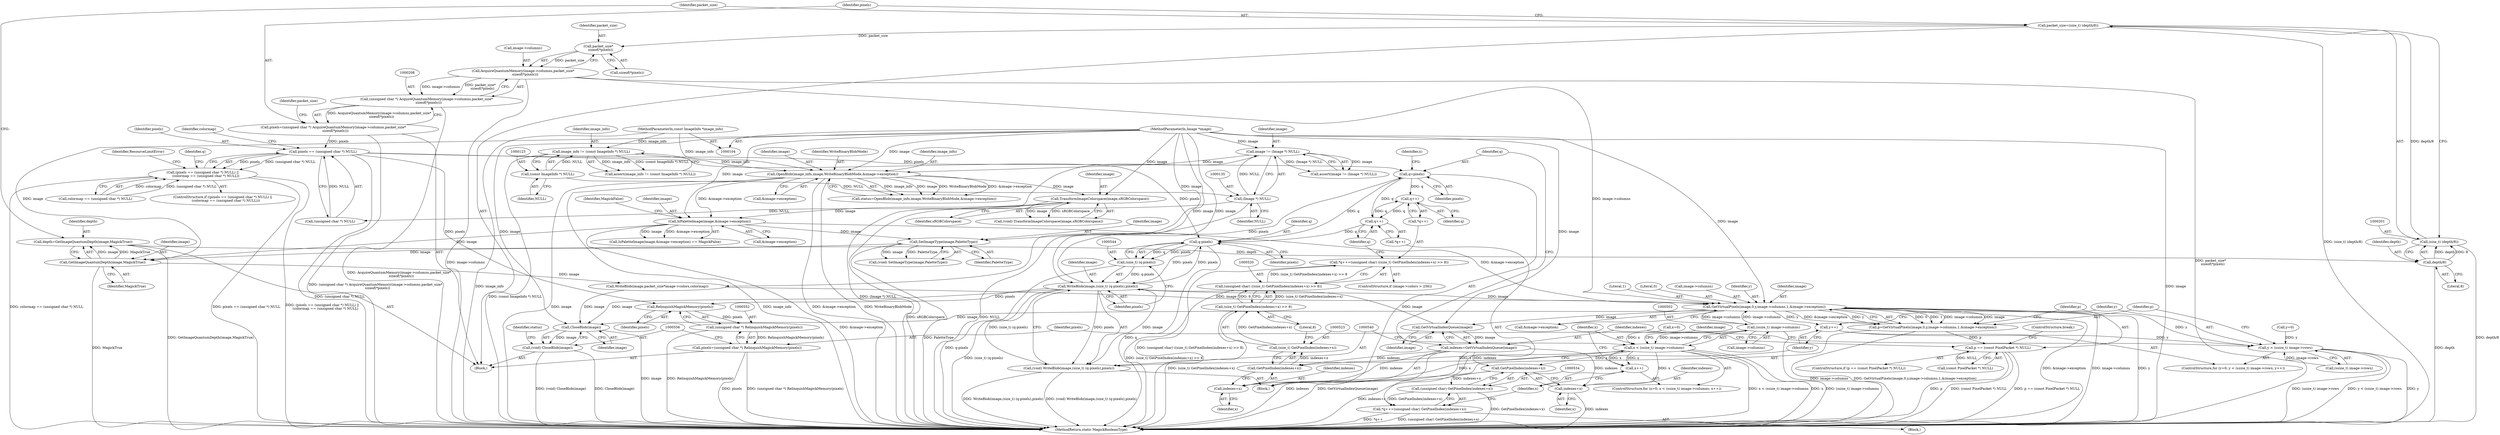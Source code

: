 digraph "0_ImageMagick_10b3823a7619ed22d42764733eb052c4159bc8c1@API" {
"1000213" [label="(Call,packet_size*\n    sizeof(*pixels))"];
"1000198" [label="(Call,packet_size=(size_t) (depth/8))"];
"1000200" [label="(Call,(size_t) (depth/8))"];
"1000202" [label="(Call,depth/8)"];
"1000193" [label="(Call,depth=GetImageQuantumDepth(image,MagickTrue))"];
"1000195" [label="(Call,GetImageQuantumDepth(image,MagickTrue))"];
"1000181" [label="(Call,IsPaletteImage(image,&image->exception))"];
"1000176" [label="(Call,TransformImageColorspace(image,sRGBColorspace))"];
"1000160" [label="(Call,OpenBlob(image_info,image,WriteBinaryBlobMode,&image->exception))"];
"1000120" [label="(Call,image_info != (const ImageInfo *) NULL)"];
"1000105" [label="(MethodParameterIn,const ImageInfo *image_info)"];
"1000122" [label="(Call,(const ImageInfo *) NULL)"];
"1000132" [label="(Call,image != (Image *) NULL)"];
"1000106" [label="(MethodParameterIn,Image *image)"];
"1000134" [label="(Call,(Image *) NULL)"];
"1000190" [label="(Call,SetImageType(image,PaletteType))"];
"1000209" [label="(Call,AcquireQuantumMemory(image->columns,packet_size*\n    sizeof(*pixels)))"];
"1000207" [label="(Call,(unsigned char *) AcquireQuantumMemory(image->columns,packet_size*\n    sizeof(*pixels)))"];
"1000205" [label="(Call,pixels=(unsigned char *) AcquireQuantumMemory(image->columns,packet_size*\n    sizeof(*pixels)))"];
"1000245" [label="(Call,pixels == (unsigned char *) NULL)"];
"1000244" [label="(Call,(pixels == (unsigned char *) NULL) ||\n      (colormap == (unsigned char *) NULL))"];
"1000492" [label="(Call,q=pixels)"];
"1000517" [label="(Call,q++)"];
"1000531" [label="(Call,q++)"];
"1000545" [label="(Call,q-pixels)"];
"1000543" [label="(Call,(size_t) (q-pixels))"];
"1000541" [label="(Call,WriteBlob(image,(size_t) (q-pixels),pixels))"];
"1000469" [label="(Call,GetVirtualPixels(image,0,y,image->columns,1,&image->exception))"];
"1000464" [label="(Call,y++)"];
"1000457" [label="(Call,y < (ssize_t) image->rows)"];
"1000467" [label="(Call,p=GetVirtualPixels(image,0,y,image->columns,1,&image->exception))"];
"1000482" [label="(Call,p == (const PixelPacket *) NULL)"];
"1000490" [label="(Call,GetVirtualIndexQueue(image))"];
"1000488" [label="(Call,indexes=GetVirtualIndexQueue(image))"];
"1000524" [label="(Call,GetPixelIndex(indexes+x))"];
"1000522" [label="(Call,(size_t) GetPixelIndex(indexes+x))"];
"1000521" [label="(Call,(size_t) GetPixelIndex(indexes+x) >> 8)"];
"1000519" [label="(Call,(unsigned char) ((size_t) GetPixelIndex(indexes+x) >> 8))"];
"1000515" [label="(Call,*q++=(unsigned char) ((size_t) GetPixelIndex(indexes+x) >> 8))"];
"1000525" [label="(Call,indexes+x)"];
"1000535" [label="(Call,GetPixelIndex(indexes+x))"];
"1000533" [label="(Call,(unsigned char) GetPixelIndex(indexes+x))"];
"1000529" [label="(Call,*q++=(unsigned char) GetPixelIndex(indexes+x))"];
"1000536" [label="(Call,indexes+x)"];
"1000501" [label="(Call,(ssize_t) image->columns)"];
"1000499" [label="(Call,x < (ssize_t) image->columns)"];
"1000506" [label="(Call,x++)"];
"1000557" [label="(Call,CloseBlob(image))"];
"1000555" [label="(Call,(void) CloseBlob(image))"];
"1000539" [label="(Call,(void) WriteBlob(image,(size_t) (q-pixels),pixels))"];
"1000553" [label="(Call,RelinquishMagickMemory(pixels))"];
"1000551" [label="(Call,(unsigned char *) RelinquishMagickMemory(pixels))"];
"1000549" [label="(Call,pixels=(unsigned char *) RelinquishMagickMemory(pixels))"];
"1000183" [label="(Call,&image->exception)"];
"1000192" [label="(Identifier,PaletteType)"];
"1000174" [label="(Call,(void) TransformImageColorspace(image,sRGBColorspace))"];
"1000533" [label="(Call,(unsigned char) GetPixelIndex(indexes+x))"];
"1000187" [label="(Identifier,MagickFalse)"];
"1000194" [label="(Identifier,depth)"];
"1000106" [label="(MethodParameterIn,Image *image)"];
"1000546" [label="(Identifier,q)"];
"1000541" [label="(Call,WriteBlob(image,(size_t) (q-pixels),pixels))"];
"1000246" [label="(Identifier,pixels)"];
"1000178" [label="(Identifier,sRGBColorspace)"];
"1000539" [label="(Call,(void) WriteBlob(image,(size_t) (q-pixels),pixels))"];
"1000499" [label="(Call,x < (ssize_t) image->columns)"];
"1000560" [label="(Identifier,status)"];
"1000506" [label="(Call,x++)"];
"1000495" [label="(ControlStructure,for (x=0; x < (ssize_t) image->columns; x++))"];
"1000488" [label="(Call,indexes=GetVirtualIndexQueue(image))"];
"1000515" [label="(Call,*q++=(unsigned char) ((size_t) GetPixelIndex(indexes+x) >> 8))"];
"1000484" [label="(Call,(const PixelPacket *) NULL)"];
"1000549" [label="(Call,pixels=(unsigned char *) RelinquishMagickMemory(pixels))"];
"1000213" [label="(Call,packet_size*\n    sizeof(*pixels))"];
"1000259" [label="(Identifier,q)"];
"1000202" [label="(Call,depth/8)"];
"1000489" [label="(Identifier,indexes)"];
"1000107" [label="(Block,)"];
"1000530" [label="(Call,*q++)"];
"1000247" [label="(Call,(unsigned char *) NULL)"];
"1000503" [label="(Call,image->columns)"];
"1000161" [label="(Identifier,image_info)"];
"1000176" [label="(Call,TransformImageColorspace(image,sRGBColorspace))"];
"1000196" [label="(Identifier,image)"];
"1000467" [label="(Call,p=GetVirtualPixels(image,0,y,image->columns,1,&image->exception))"];
"1000124" [label="(Identifier,NULL)"];
"1000243" [label="(ControlStructure,if ((pixels == (unsigned char *) NULL) ||\n      (colormap == (unsigned char *) NULL)))"];
"1000158" [label="(Call,status=OpenBlob(image_info,image,WriteBinaryBlobMode,&image->exception))"];
"1000465" [label="(Identifier,y)"];
"1000561" [label="(MethodReturn,static MagickBooleanType)"];
"1000199" [label="(Identifier,packet_size)"];
"1000464" [label="(Call,y++)"];
"1000512" [label="(Identifier,image)"];
"1000190" [label="(Call,SetImageType(image,PaletteType))"];
"1000516" [label="(Call,*q++)"];
"1000526" [label="(Identifier,indexes)"];
"1000200" [label="(Call,(size_t) (depth/8))"];
"1000122" [label="(Call,(const ImageInfo *) NULL)"];
"1000483" [label="(Identifier,p)"];
"1000508" [label="(Block,)"];
"1000477" [label="(Call,&image->exception)"];
"1000522" [label="(Call,(size_t) GetPixelIndex(indexes+x))"];
"1000197" [label="(Identifier,MagickTrue)"];
"1000491" [label="(Identifier,image)"];
"1000472" [label="(Identifier,y)"];
"1000494" [label="(Identifier,pixels)"];
"1000518" [label="(Identifier,q)"];
"1000493" [label="(Identifier,q)"];
"1000162" [label="(Identifier,image)"];
"1000536" [label="(Call,indexes+x)"];
"1000519" [label="(Call,(unsigned char) ((size_t) GetPixelIndex(indexes+x) >> 8))"];
"1000557" [label="(Call,CloseBlob(image))"];
"1000547" [label="(Identifier,pixels)"];
"1000206" [label="(Identifier,pixels)"];
"1000469" [label="(Call,GetVirtualPixels(image,0,y,image->columns,1,&image->exception))"];
"1000545" [label="(Call,q-pixels)"];
"1000470" [label="(Identifier,image)"];
"1000487" [label="(ControlStructure,break;)"];
"1000457" [label="(Call,y < (ssize_t) image->rows)"];
"1000555" [label="(Call,(void) CloseBlob(image))"];
"1000215" [label="(Call,sizeof(*pixels))"];
"1000501" [label="(Call,(ssize_t) image->columns)"];
"1000210" [label="(Call,image->columns)"];
"1000466" [label="(Block,)"];
"1000548" [label="(Identifier,pixels)"];
"1000500" [label="(Identifier,x)"];
"1000553" [label="(Call,RelinquishMagickMemory(pixels))"];
"1000458" [label="(Identifier,y)"];
"1000205" [label="(Call,pixels=(unsigned char *) AcquireQuantumMemory(image->columns,packet_size*\n    sizeof(*pixels)))"];
"1000193" [label="(Call,depth=GetImageQuantumDepth(image,MagickTrue))"];
"1000532" [label="(Identifier,q)"];
"1000537" [label="(Identifier,indexes)"];
"1000182" [label="(Identifier,image)"];
"1000177" [label="(Identifier,image)"];
"1000219" [label="(Identifier,packet_size)"];
"1000507" [label="(Identifier,x)"];
"1000529" [label="(Call,*q++=(unsigned char) GetPixelIndex(indexes+x))"];
"1000195" [label="(Call,GetImageQuantumDepth(image,MagickTrue))"];
"1000191" [label="(Identifier,image)"];
"1000476" [label="(Literal,1)"];
"1000482" [label="(Call,p == (const PixelPacket *) NULL)"];
"1000250" [label="(Call,colormap == (unsigned char *) NULL)"];
"1000105" [label="(MethodParameterIn,const ImageInfo *image_info)"];
"1000133" [label="(Identifier,image)"];
"1000245" [label="(Call,pixels == (unsigned char *) NULL)"];
"1000517" [label="(Call,q++)"];
"1000538" [label="(Identifier,x)"];
"1000535" [label="(Call,GetPixelIndex(indexes+x))"];
"1000439" [label="(Call,WriteBlob(image,packet_size*image->colors,colormap))"];
"1000132" [label="(Call,image != (Image *) NULL)"];
"1000131" [label="(Call,assert(image != (Image *) NULL))"];
"1000481" [label="(ControlStructure,if (p == (const PixelPacket *) NULL))"];
"1000492" [label="(Call,q=pixels)"];
"1000198" [label="(Call,packet_size=(size_t) (depth/8))"];
"1000209" [label="(Call,AcquireQuantumMemory(image->columns,packet_size*\n    sizeof(*pixels)))"];
"1000525" [label="(Call,indexes+x)"];
"1000163" [label="(Identifier,WriteBinaryBlobMode)"];
"1000558" [label="(Identifier,image)"];
"1000551" [label="(Call,(unsigned char *) RelinquishMagickMemory(pixels))"];
"1000543" [label="(Call,(size_t) (q-pixels))"];
"1000554" [label="(Identifier,pixels)"];
"1000468" [label="(Identifier,p)"];
"1000527" [label="(Identifier,x)"];
"1000256" [label="(Identifier,ResourceLimitError)"];
"1000471" [label="(Literal,0)"];
"1000531" [label="(Call,q++)"];
"1000181" [label="(Call,IsPaletteImage(image,&image->exception))"];
"1000214" [label="(Identifier,packet_size)"];
"1000188" [label="(Call,(void) SetImageType(image,PaletteType))"];
"1000454" [label="(Call,y=0)"];
"1000509" [label="(ControlStructure,if (image->colors > 256))"];
"1000251" [label="(Identifier,colormap)"];
"1000134" [label="(Call,(Image *) NULL)"];
"1000542" [label="(Identifier,image)"];
"1000459" [label="(Call,(ssize_t) image->rows)"];
"1000496" [label="(Call,x=0)"];
"1000521" [label="(Call,(size_t) GetPixelIndex(indexes+x) >> 8)"];
"1000453" [label="(ControlStructure,for (y=0; y < (ssize_t) image->rows; y++))"];
"1000121" [label="(Identifier,image_info)"];
"1000550" [label="(Identifier,pixels)"];
"1000120" [label="(Call,image_info != (const ImageInfo *) NULL)"];
"1000497" [label="(Identifier,x)"];
"1000244" [label="(Call,(pixels == (unsigned char *) NULL) ||\n      (colormap == (unsigned char *) NULL))"];
"1000524" [label="(Call,GetPixelIndex(indexes+x))"];
"1000490" [label="(Call,GetVirtualIndexQueue(image))"];
"1000136" [label="(Identifier,NULL)"];
"1000164" [label="(Call,&image->exception)"];
"1000180" [label="(Call,IsPaletteImage(image,&image->exception) == MagickFalse)"];
"1000119" [label="(Call,assert(image_info != (const ImageInfo *) NULL))"];
"1000473" [label="(Call,image->columns)"];
"1000207" [label="(Call,(unsigned char *) AcquireQuantumMemory(image->columns,packet_size*\n    sizeof(*pixels)))"];
"1000203" [label="(Identifier,depth)"];
"1000204" [label="(Literal,8)"];
"1000528" [label="(Literal,8)"];
"1000160" [label="(Call,OpenBlob(image_info,image,WriteBinaryBlobMode,&image->exception))"];
"1000213" -> "1000209"  [label="AST: "];
"1000213" -> "1000215"  [label="CFG: "];
"1000214" -> "1000213"  [label="AST: "];
"1000215" -> "1000213"  [label="AST: "];
"1000209" -> "1000213"  [label="CFG: "];
"1000213" -> "1000209"  [label="DDG: packet_size"];
"1000198" -> "1000213"  [label="DDG: packet_size"];
"1000198" -> "1000107"  [label="AST: "];
"1000198" -> "1000200"  [label="CFG: "];
"1000199" -> "1000198"  [label="AST: "];
"1000200" -> "1000198"  [label="AST: "];
"1000206" -> "1000198"  [label="CFG: "];
"1000198" -> "1000561"  [label="DDG: (size_t) (depth/8)"];
"1000200" -> "1000198"  [label="DDG: depth/8"];
"1000200" -> "1000202"  [label="CFG: "];
"1000201" -> "1000200"  [label="AST: "];
"1000202" -> "1000200"  [label="AST: "];
"1000200" -> "1000561"  [label="DDG: depth/8"];
"1000202" -> "1000200"  [label="DDG: depth"];
"1000202" -> "1000200"  [label="DDG: 8"];
"1000202" -> "1000204"  [label="CFG: "];
"1000203" -> "1000202"  [label="AST: "];
"1000204" -> "1000202"  [label="AST: "];
"1000202" -> "1000561"  [label="DDG: depth"];
"1000193" -> "1000202"  [label="DDG: depth"];
"1000193" -> "1000107"  [label="AST: "];
"1000193" -> "1000195"  [label="CFG: "];
"1000194" -> "1000193"  [label="AST: "];
"1000195" -> "1000193"  [label="AST: "];
"1000199" -> "1000193"  [label="CFG: "];
"1000193" -> "1000561"  [label="DDG: GetImageQuantumDepth(image,MagickTrue)"];
"1000195" -> "1000193"  [label="DDG: image"];
"1000195" -> "1000193"  [label="DDG: MagickTrue"];
"1000195" -> "1000197"  [label="CFG: "];
"1000196" -> "1000195"  [label="AST: "];
"1000197" -> "1000195"  [label="AST: "];
"1000195" -> "1000561"  [label="DDG: MagickTrue"];
"1000181" -> "1000195"  [label="DDG: image"];
"1000190" -> "1000195"  [label="DDG: image"];
"1000106" -> "1000195"  [label="DDG: image"];
"1000195" -> "1000439"  [label="DDG: image"];
"1000181" -> "1000180"  [label="AST: "];
"1000181" -> "1000183"  [label="CFG: "];
"1000182" -> "1000181"  [label="AST: "];
"1000183" -> "1000181"  [label="AST: "];
"1000187" -> "1000181"  [label="CFG: "];
"1000181" -> "1000561"  [label="DDG: &image->exception"];
"1000181" -> "1000180"  [label="DDG: image"];
"1000181" -> "1000180"  [label="DDG: &image->exception"];
"1000176" -> "1000181"  [label="DDG: image"];
"1000106" -> "1000181"  [label="DDG: image"];
"1000160" -> "1000181"  [label="DDG: &image->exception"];
"1000181" -> "1000190"  [label="DDG: image"];
"1000181" -> "1000469"  [label="DDG: &image->exception"];
"1000176" -> "1000174"  [label="AST: "];
"1000176" -> "1000178"  [label="CFG: "];
"1000177" -> "1000176"  [label="AST: "];
"1000178" -> "1000176"  [label="AST: "];
"1000174" -> "1000176"  [label="CFG: "];
"1000176" -> "1000561"  [label="DDG: sRGBColorspace"];
"1000176" -> "1000174"  [label="DDG: image"];
"1000176" -> "1000174"  [label="DDG: sRGBColorspace"];
"1000160" -> "1000176"  [label="DDG: image"];
"1000106" -> "1000176"  [label="DDG: image"];
"1000160" -> "1000158"  [label="AST: "];
"1000160" -> "1000164"  [label="CFG: "];
"1000161" -> "1000160"  [label="AST: "];
"1000162" -> "1000160"  [label="AST: "];
"1000163" -> "1000160"  [label="AST: "];
"1000164" -> "1000160"  [label="AST: "];
"1000158" -> "1000160"  [label="CFG: "];
"1000160" -> "1000561"  [label="DDG: &image->exception"];
"1000160" -> "1000561"  [label="DDG: WriteBinaryBlobMode"];
"1000160" -> "1000561"  [label="DDG: image"];
"1000160" -> "1000561"  [label="DDG: image_info"];
"1000160" -> "1000158"  [label="DDG: image_info"];
"1000160" -> "1000158"  [label="DDG: image"];
"1000160" -> "1000158"  [label="DDG: WriteBinaryBlobMode"];
"1000160" -> "1000158"  [label="DDG: &image->exception"];
"1000120" -> "1000160"  [label="DDG: image_info"];
"1000105" -> "1000160"  [label="DDG: image_info"];
"1000132" -> "1000160"  [label="DDG: image"];
"1000106" -> "1000160"  [label="DDG: image"];
"1000120" -> "1000119"  [label="AST: "];
"1000120" -> "1000122"  [label="CFG: "];
"1000121" -> "1000120"  [label="AST: "];
"1000122" -> "1000120"  [label="AST: "];
"1000119" -> "1000120"  [label="CFG: "];
"1000120" -> "1000561"  [label="DDG: (const ImageInfo *) NULL"];
"1000120" -> "1000119"  [label="DDG: image_info"];
"1000120" -> "1000119"  [label="DDG: (const ImageInfo *) NULL"];
"1000105" -> "1000120"  [label="DDG: image_info"];
"1000122" -> "1000120"  [label="DDG: NULL"];
"1000105" -> "1000104"  [label="AST: "];
"1000105" -> "1000561"  [label="DDG: image_info"];
"1000122" -> "1000124"  [label="CFG: "];
"1000123" -> "1000122"  [label="AST: "];
"1000124" -> "1000122"  [label="AST: "];
"1000122" -> "1000134"  [label="DDG: NULL"];
"1000132" -> "1000131"  [label="AST: "];
"1000132" -> "1000134"  [label="CFG: "];
"1000133" -> "1000132"  [label="AST: "];
"1000134" -> "1000132"  [label="AST: "];
"1000131" -> "1000132"  [label="CFG: "];
"1000132" -> "1000561"  [label="DDG: (Image *) NULL"];
"1000132" -> "1000131"  [label="DDG: image"];
"1000132" -> "1000131"  [label="DDG: (Image *) NULL"];
"1000106" -> "1000132"  [label="DDG: image"];
"1000134" -> "1000132"  [label="DDG: NULL"];
"1000106" -> "1000104"  [label="AST: "];
"1000106" -> "1000561"  [label="DDG: image"];
"1000106" -> "1000190"  [label="DDG: image"];
"1000106" -> "1000439"  [label="DDG: image"];
"1000106" -> "1000469"  [label="DDG: image"];
"1000106" -> "1000490"  [label="DDG: image"];
"1000106" -> "1000541"  [label="DDG: image"];
"1000106" -> "1000557"  [label="DDG: image"];
"1000134" -> "1000136"  [label="CFG: "];
"1000135" -> "1000134"  [label="AST: "];
"1000136" -> "1000134"  [label="AST: "];
"1000134" -> "1000561"  [label="DDG: NULL"];
"1000134" -> "1000247"  [label="DDG: NULL"];
"1000190" -> "1000188"  [label="AST: "];
"1000190" -> "1000192"  [label="CFG: "];
"1000191" -> "1000190"  [label="AST: "];
"1000192" -> "1000190"  [label="AST: "];
"1000188" -> "1000190"  [label="CFG: "];
"1000190" -> "1000561"  [label="DDG: PaletteType"];
"1000190" -> "1000188"  [label="DDG: image"];
"1000190" -> "1000188"  [label="DDG: PaletteType"];
"1000209" -> "1000207"  [label="AST: "];
"1000210" -> "1000209"  [label="AST: "];
"1000207" -> "1000209"  [label="CFG: "];
"1000209" -> "1000561"  [label="DDG: image->columns"];
"1000209" -> "1000561"  [label="DDG: packet_size*\n    sizeof(*pixels)"];
"1000209" -> "1000207"  [label="DDG: image->columns"];
"1000209" -> "1000207"  [label="DDG: packet_size*\n    sizeof(*pixels)"];
"1000209" -> "1000469"  [label="DDG: image->columns"];
"1000207" -> "1000205"  [label="AST: "];
"1000208" -> "1000207"  [label="AST: "];
"1000205" -> "1000207"  [label="CFG: "];
"1000207" -> "1000561"  [label="DDG: AcquireQuantumMemory(image->columns,packet_size*\n    sizeof(*pixels))"];
"1000207" -> "1000205"  [label="DDG: AcquireQuantumMemory(image->columns,packet_size*\n    sizeof(*pixels))"];
"1000205" -> "1000107"  [label="AST: "];
"1000206" -> "1000205"  [label="AST: "];
"1000219" -> "1000205"  [label="CFG: "];
"1000205" -> "1000561"  [label="DDG: (unsigned char *) AcquireQuantumMemory(image->columns,packet_size*\n    sizeof(*pixels))"];
"1000205" -> "1000245"  [label="DDG: pixels"];
"1000245" -> "1000244"  [label="AST: "];
"1000245" -> "1000247"  [label="CFG: "];
"1000246" -> "1000245"  [label="AST: "];
"1000247" -> "1000245"  [label="AST: "];
"1000251" -> "1000245"  [label="CFG: "];
"1000244" -> "1000245"  [label="CFG: "];
"1000245" -> "1000561"  [label="DDG: (unsigned char *) NULL"];
"1000245" -> "1000244"  [label="DDG: pixels"];
"1000245" -> "1000244"  [label="DDG: (unsigned char *) NULL"];
"1000247" -> "1000245"  [label="DDG: NULL"];
"1000245" -> "1000492"  [label="DDG: pixels"];
"1000245" -> "1000545"  [label="DDG: pixels"];
"1000245" -> "1000553"  [label="DDG: pixels"];
"1000244" -> "1000243"  [label="AST: "];
"1000244" -> "1000250"  [label="CFG: "];
"1000250" -> "1000244"  [label="AST: "];
"1000256" -> "1000244"  [label="CFG: "];
"1000259" -> "1000244"  [label="CFG: "];
"1000244" -> "1000561"  [label="DDG: (pixels == (unsigned char *) NULL) ||\n      (colormap == (unsigned char *) NULL)"];
"1000244" -> "1000561"  [label="DDG: colormap == (unsigned char *) NULL"];
"1000244" -> "1000561"  [label="DDG: pixels == (unsigned char *) NULL"];
"1000250" -> "1000244"  [label="DDG: colormap"];
"1000250" -> "1000244"  [label="DDG: (unsigned char *) NULL"];
"1000492" -> "1000466"  [label="AST: "];
"1000492" -> "1000494"  [label="CFG: "];
"1000493" -> "1000492"  [label="AST: "];
"1000494" -> "1000492"  [label="AST: "];
"1000497" -> "1000492"  [label="CFG: "];
"1000541" -> "1000492"  [label="DDG: pixels"];
"1000492" -> "1000517"  [label="DDG: q"];
"1000492" -> "1000531"  [label="DDG: q"];
"1000492" -> "1000545"  [label="DDG: q"];
"1000517" -> "1000516"  [label="AST: "];
"1000517" -> "1000518"  [label="CFG: "];
"1000518" -> "1000517"  [label="AST: "];
"1000516" -> "1000517"  [label="CFG: "];
"1000531" -> "1000517"  [label="DDG: q"];
"1000517" -> "1000531"  [label="DDG: q"];
"1000531" -> "1000530"  [label="AST: "];
"1000531" -> "1000532"  [label="CFG: "];
"1000532" -> "1000531"  [label="AST: "];
"1000530" -> "1000531"  [label="CFG: "];
"1000531" -> "1000545"  [label="DDG: q"];
"1000545" -> "1000543"  [label="AST: "];
"1000545" -> "1000547"  [label="CFG: "];
"1000546" -> "1000545"  [label="AST: "];
"1000547" -> "1000545"  [label="AST: "];
"1000543" -> "1000545"  [label="CFG: "];
"1000545" -> "1000561"  [label="DDG: q"];
"1000545" -> "1000543"  [label="DDG: q"];
"1000545" -> "1000543"  [label="DDG: pixels"];
"1000541" -> "1000545"  [label="DDG: pixels"];
"1000545" -> "1000541"  [label="DDG: pixels"];
"1000543" -> "1000541"  [label="AST: "];
"1000544" -> "1000543"  [label="AST: "];
"1000548" -> "1000543"  [label="CFG: "];
"1000543" -> "1000561"  [label="DDG: q-pixels"];
"1000543" -> "1000541"  [label="DDG: q-pixels"];
"1000541" -> "1000539"  [label="AST: "];
"1000541" -> "1000548"  [label="CFG: "];
"1000542" -> "1000541"  [label="AST: "];
"1000548" -> "1000541"  [label="AST: "];
"1000539" -> "1000541"  [label="CFG: "];
"1000541" -> "1000561"  [label="DDG: (size_t) (q-pixels)"];
"1000541" -> "1000469"  [label="DDG: image"];
"1000541" -> "1000539"  [label="DDG: image"];
"1000541" -> "1000539"  [label="DDG: (size_t) (q-pixels)"];
"1000541" -> "1000539"  [label="DDG: pixels"];
"1000490" -> "1000541"  [label="DDG: image"];
"1000541" -> "1000553"  [label="DDG: pixels"];
"1000541" -> "1000557"  [label="DDG: image"];
"1000469" -> "1000467"  [label="AST: "];
"1000469" -> "1000477"  [label="CFG: "];
"1000470" -> "1000469"  [label="AST: "];
"1000471" -> "1000469"  [label="AST: "];
"1000472" -> "1000469"  [label="AST: "];
"1000473" -> "1000469"  [label="AST: "];
"1000476" -> "1000469"  [label="AST: "];
"1000477" -> "1000469"  [label="AST: "];
"1000467" -> "1000469"  [label="CFG: "];
"1000469" -> "1000561"  [label="DDG: y"];
"1000469" -> "1000561"  [label="DDG: &image->exception"];
"1000469" -> "1000561"  [label="DDG: image->columns"];
"1000469" -> "1000464"  [label="DDG: y"];
"1000469" -> "1000467"  [label="DDG: 0"];
"1000469" -> "1000467"  [label="DDG: 1"];
"1000469" -> "1000467"  [label="DDG: image->columns"];
"1000469" -> "1000467"  [label="DDG: image"];
"1000469" -> "1000467"  [label="DDG: &image->exception"];
"1000469" -> "1000467"  [label="DDG: y"];
"1000439" -> "1000469"  [label="DDG: image"];
"1000457" -> "1000469"  [label="DDG: y"];
"1000501" -> "1000469"  [label="DDG: image->columns"];
"1000469" -> "1000490"  [label="DDG: image"];
"1000469" -> "1000501"  [label="DDG: image->columns"];
"1000469" -> "1000557"  [label="DDG: image"];
"1000464" -> "1000453"  [label="AST: "];
"1000464" -> "1000465"  [label="CFG: "];
"1000465" -> "1000464"  [label="AST: "];
"1000458" -> "1000464"  [label="CFG: "];
"1000464" -> "1000457"  [label="DDG: y"];
"1000457" -> "1000453"  [label="AST: "];
"1000457" -> "1000459"  [label="CFG: "];
"1000458" -> "1000457"  [label="AST: "];
"1000459" -> "1000457"  [label="AST: "];
"1000468" -> "1000457"  [label="CFG: "];
"1000550" -> "1000457"  [label="CFG: "];
"1000457" -> "1000561"  [label="DDG: (ssize_t) image->rows"];
"1000457" -> "1000561"  [label="DDG: y < (ssize_t) image->rows"];
"1000457" -> "1000561"  [label="DDG: y"];
"1000454" -> "1000457"  [label="DDG: y"];
"1000459" -> "1000457"  [label="DDG: image->rows"];
"1000467" -> "1000466"  [label="AST: "];
"1000468" -> "1000467"  [label="AST: "];
"1000483" -> "1000467"  [label="CFG: "];
"1000467" -> "1000561"  [label="DDG: GetVirtualPixels(image,0,y,image->columns,1,&image->exception)"];
"1000467" -> "1000482"  [label="DDG: p"];
"1000482" -> "1000481"  [label="AST: "];
"1000482" -> "1000484"  [label="CFG: "];
"1000483" -> "1000482"  [label="AST: "];
"1000484" -> "1000482"  [label="AST: "];
"1000487" -> "1000482"  [label="CFG: "];
"1000489" -> "1000482"  [label="CFG: "];
"1000482" -> "1000561"  [label="DDG: p"];
"1000482" -> "1000561"  [label="DDG: (const PixelPacket *) NULL"];
"1000482" -> "1000561"  [label="DDG: p == (const PixelPacket *) NULL"];
"1000484" -> "1000482"  [label="DDG: NULL"];
"1000490" -> "1000488"  [label="AST: "];
"1000490" -> "1000491"  [label="CFG: "];
"1000491" -> "1000490"  [label="AST: "];
"1000488" -> "1000490"  [label="CFG: "];
"1000490" -> "1000488"  [label="DDG: image"];
"1000488" -> "1000466"  [label="AST: "];
"1000489" -> "1000488"  [label="AST: "];
"1000493" -> "1000488"  [label="CFG: "];
"1000488" -> "1000561"  [label="DDG: indexes"];
"1000488" -> "1000561"  [label="DDG: GetVirtualIndexQueue(image)"];
"1000488" -> "1000524"  [label="DDG: indexes"];
"1000488" -> "1000525"  [label="DDG: indexes"];
"1000488" -> "1000535"  [label="DDG: indexes"];
"1000488" -> "1000536"  [label="DDG: indexes"];
"1000524" -> "1000522"  [label="AST: "];
"1000524" -> "1000525"  [label="CFG: "];
"1000525" -> "1000524"  [label="AST: "];
"1000522" -> "1000524"  [label="CFG: "];
"1000524" -> "1000522"  [label="DDG: indexes+x"];
"1000499" -> "1000524"  [label="DDG: x"];
"1000522" -> "1000521"  [label="AST: "];
"1000523" -> "1000522"  [label="AST: "];
"1000528" -> "1000522"  [label="CFG: "];
"1000522" -> "1000521"  [label="DDG: GetPixelIndex(indexes+x)"];
"1000521" -> "1000519"  [label="AST: "];
"1000521" -> "1000528"  [label="CFG: "];
"1000528" -> "1000521"  [label="AST: "];
"1000519" -> "1000521"  [label="CFG: "];
"1000521" -> "1000561"  [label="DDG: (size_t) GetPixelIndex(indexes+x)"];
"1000521" -> "1000519"  [label="DDG: (size_t) GetPixelIndex(indexes+x)"];
"1000521" -> "1000519"  [label="DDG: 8"];
"1000519" -> "1000515"  [label="AST: "];
"1000520" -> "1000519"  [label="AST: "];
"1000515" -> "1000519"  [label="CFG: "];
"1000519" -> "1000561"  [label="DDG: (size_t) GetPixelIndex(indexes+x) >> 8"];
"1000519" -> "1000515"  [label="DDG: (size_t) GetPixelIndex(indexes+x) >> 8"];
"1000515" -> "1000509"  [label="AST: "];
"1000516" -> "1000515"  [label="AST: "];
"1000532" -> "1000515"  [label="CFG: "];
"1000515" -> "1000561"  [label="DDG: (unsigned char) ((size_t) GetPixelIndex(indexes+x) >> 8)"];
"1000525" -> "1000527"  [label="CFG: "];
"1000526" -> "1000525"  [label="AST: "];
"1000527" -> "1000525"  [label="AST: "];
"1000499" -> "1000525"  [label="DDG: x"];
"1000535" -> "1000533"  [label="AST: "];
"1000535" -> "1000536"  [label="CFG: "];
"1000536" -> "1000535"  [label="AST: "];
"1000533" -> "1000535"  [label="CFG: "];
"1000535" -> "1000561"  [label="DDG: indexes+x"];
"1000535" -> "1000533"  [label="DDG: indexes+x"];
"1000499" -> "1000535"  [label="DDG: x"];
"1000533" -> "1000529"  [label="AST: "];
"1000534" -> "1000533"  [label="AST: "];
"1000529" -> "1000533"  [label="CFG: "];
"1000533" -> "1000561"  [label="DDG: GetPixelIndex(indexes+x)"];
"1000533" -> "1000529"  [label="DDG: GetPixelIndex(indexes+x)"];
"1000529" -> "1000508"  [label="AST: "];
"1000530" -> "1000529"  [label="AST: "];
"1000507" -> "1000529"  [label="CFG: "];
"1000529" -> "1000561"  [label="DDG: (unsigned char) GetPixelIndex(indexes+x)"];
"1000529" -> "1000561"  [label="DDG: *q++"];
"1000536" -> "1000538"  [label="CFG: "];
"1000537" -> "1000536"  [label="AST: "];
"1000538" -> "1000536"  [label="AST: "];
"1000536" -> "1000561"  [label="DDG: indexes"];
"1000499" -> "1000536"  [label="DDG: x"];
"1000501" -> "1000499"  [label="AST: "];
"1000501" -> "1000503"  [label="CFG: "];
"1000502" -> "1000501"  [label="AST: "];
"1000503" -> "1000501"  [label="AST: "];
"1000499" -> "1000501"  [label="CFG: "];
"1000501" -> "1000561"  [label="DDG: image->columns"];
"1000501" -> "1000499"  [label="DDG: image->columns"];
"1000499" -> "1000495"  [label="AST: "];
"1000500" -> "1000499"  [label="AST: "];
"1000512" -> "1000499"  [label="CFG: "];
"1000540" -> "1000499"  [label="CFG: "];
"1000499" -> "1000561"  [label="DDG: x < (ssize_t) image->columns"];
"1000499" -> "1000561"  [label="DDG: x"];
"1000499" -> "1000561"  [label="DDG: (ssize_t) image->columns"];
"1000506" -> "1000499"  [label="DDG: x"];
"1000496" -> "1000499"  [label="DDG: x"];
"1000499" -> "1000506"  [label="DDG: x"];
"1000506" -> "1000495"  [label="AST: "];
"1000506" -> "1000507"  [label="CFG: "];
"1000507" -> "1000506"  [label="AST: "];
"1000500" -> "1000506"  [label="CFG: "];
"1000557" -> "1000555"  [label="AST: "];
"1000557" -> "1000558"  [label="CFG: "];
"1000558" -> "1000557"  [label="AST: "];
"1000555" -> "1000557"  [label="CFG: "];
"1000557" -> "1000561"  [label="DDG: image"];
"1000557" -> "1000555"  [label="DDG: image"];
"1000439" -> "1000557"  [label="DDG: image"];
"1000555" -> "1000107"  [label="AST: "];
"1000556" -> "1000555"  [label="AST: "];
"1000560" -> "1000555"  [label="CFG: "];
"1000555" -> "1000561"  [label="DDG: CloseBlob(image)"];
"1000555" -> "1000561"  [label="DDG: (void) CloseBlob(image)"];
"1000539" -> "1000466"  [label="AST: "];
"1000540" -> "1000539"  [label="AST: "];
"1000465" -> "1000539"  [label="CFG: "];
"1000539" -> "1000561"  [label="DDG: (void) WriteBlob(image,(size_t) (q-pixels),pixels)"];
"1000539" -> "1000561"  [label="DDG: WriteBlob(image,(size_t) (q-pixels),pixels)"];
"1000553" -> "1000551"  [label="AST: "];
"1000553" -> "1000554"  [label="CFG: "];
"1000554" -> "1000553"  [label="AST: "];
"1000551" -> "1000553"  [label="CFG: "];
"1000553" -> "1000551"  [label="DDG: pixels"];
"1000551" -> "1000549"  [label="AST: "];
"1000552" -> "1000551"  [label="AST: "];
"1000549" -> "1000551"  [label="CFG: "];
"1000551" -> "1000561"  [label="DDG: RelinquishMagickMemory(pixels)"];
"1000551" -> "1000549"  [label="DDG: RelinquishMagickMemory(pixels)"];
"1000549" -> "1000107"  [label="AST: "];
"1000550" -> "1000549"  [label="AST: "];
"1000556" -> "1000549"  [label="CFG: "];
"1000549" -> "1000561"  [label="DDG: pixels"];
"1000549" -> "1000561"  [label="DDG: (unsigned char *) RelinquishMagickMemory(pixels)"];
}
